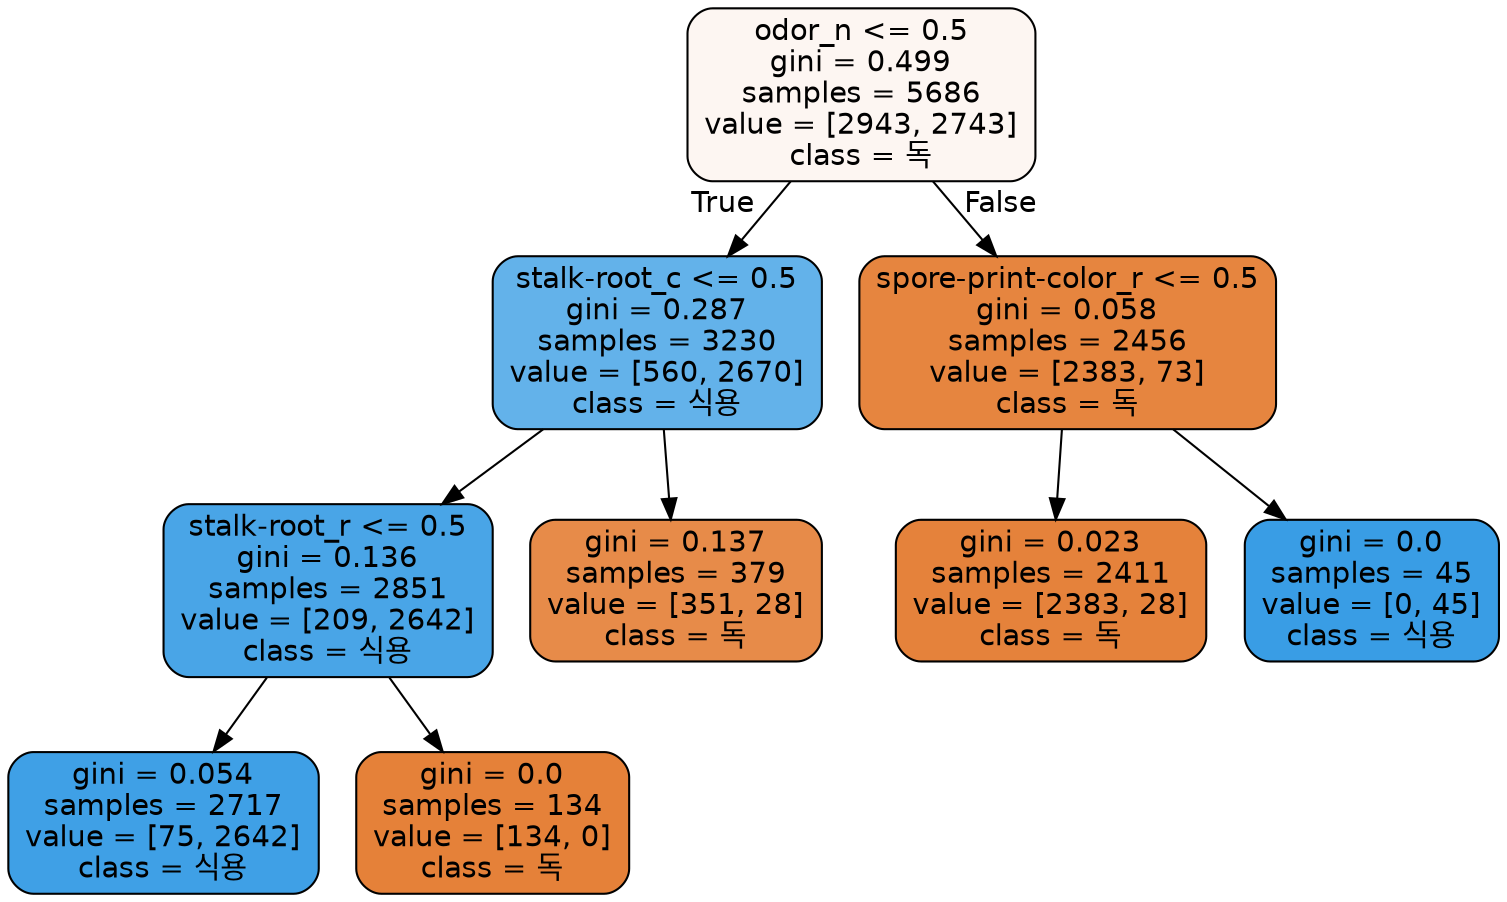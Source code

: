digraph Tree {
node [shape=box, style="filled, rounded", color="black", fontname="helvetica"] ;
edge [fontname="helvetica"] ;
0 [label="odor_n <= 0.5\ngini = 0.499\nsamples = 5686\nvalue = [2943, 2743]\nclass = 독", fillcolor="#fdf6f2"] ;
1 [label="stalk-root_c <= 0.5\ngini = 0.287\nsamples = 3230\nvalue = [560, 2670]\nclass = 식용", fillcolor="#63b2ea"] ;
0 -> 1 [labeldistance=2.5, labelangle=45, headlabel="True"] ;
3 [label="stalk-root_r <= 0.5\ngini = 0.136\nsamples = 2851\nvalue = [209, 2642]\nclass = 식용", fillcolor="#49a5e7"] ;
1 -> 3 ;
5 [label="gini = 0.054\nsamples = 2717\nvalue = [75, 2642]\nclass = 식용", fillcolor="#3fa0e6"] ;
3 -> 5 ;
6 [label="gini = 0.0\nsamples = 134\nvalue = [134, 0]\nclass = 독", fillcolor="#e58139"] ;
3 -> 6 ;
4 [label="gini = 0.137\nsamples = 379\nvalue = [351, 28]\nclass = 독", fillcolor="#e78b49"] ;
1 -> 4 ;
2 [label="spore-print-color_r <= 0.5\ngini = 0.058\nsamples = 2456\nvalue = [2383, 73]\nclass = 독", fillcolor="#e6853f"] ;
0 -> 2 [labeldistance=2.5, labelangle=-45, headlabel="False"] ;
7 [label="gini = 0.023\nsamples = 2411\nvalue = [2383, 28]\nclass = 독", fillcolor="#e5823b"] ;
2 -> 7 ;
8 [label="gini = 0.0\nsamples = 45\nvalue = [0, 45]\nclass = 식용", fillcolor="#399de5"] ;
2 -> 8 ;
}